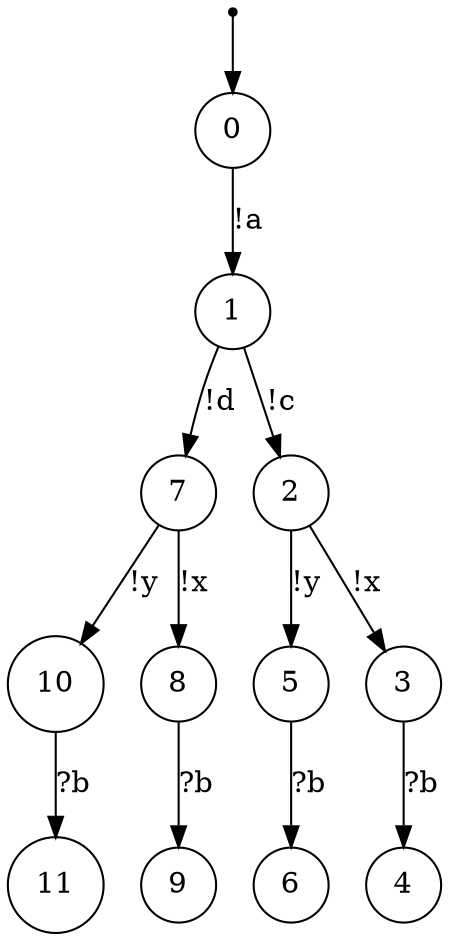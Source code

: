 digraph {
 node [shape=point] ENTRY
 node [shape=circle]
 ENTRY -> 0
0 -> 1 [label="!a"]
1 -> 7 [label="!d"]
7 -> 10 [label="!y"]
10 -> 11 [label="?b"]
7 -> 8 [label="!x"]
8 -> 9 [label="?b"]
1 -> 2 [label="!c"]
2 -> 5 [label="!y"]
5 -> 6 [label="?b"]
2 -> 3 [label="!x"]
3 -> 4 [label="?b"]
}